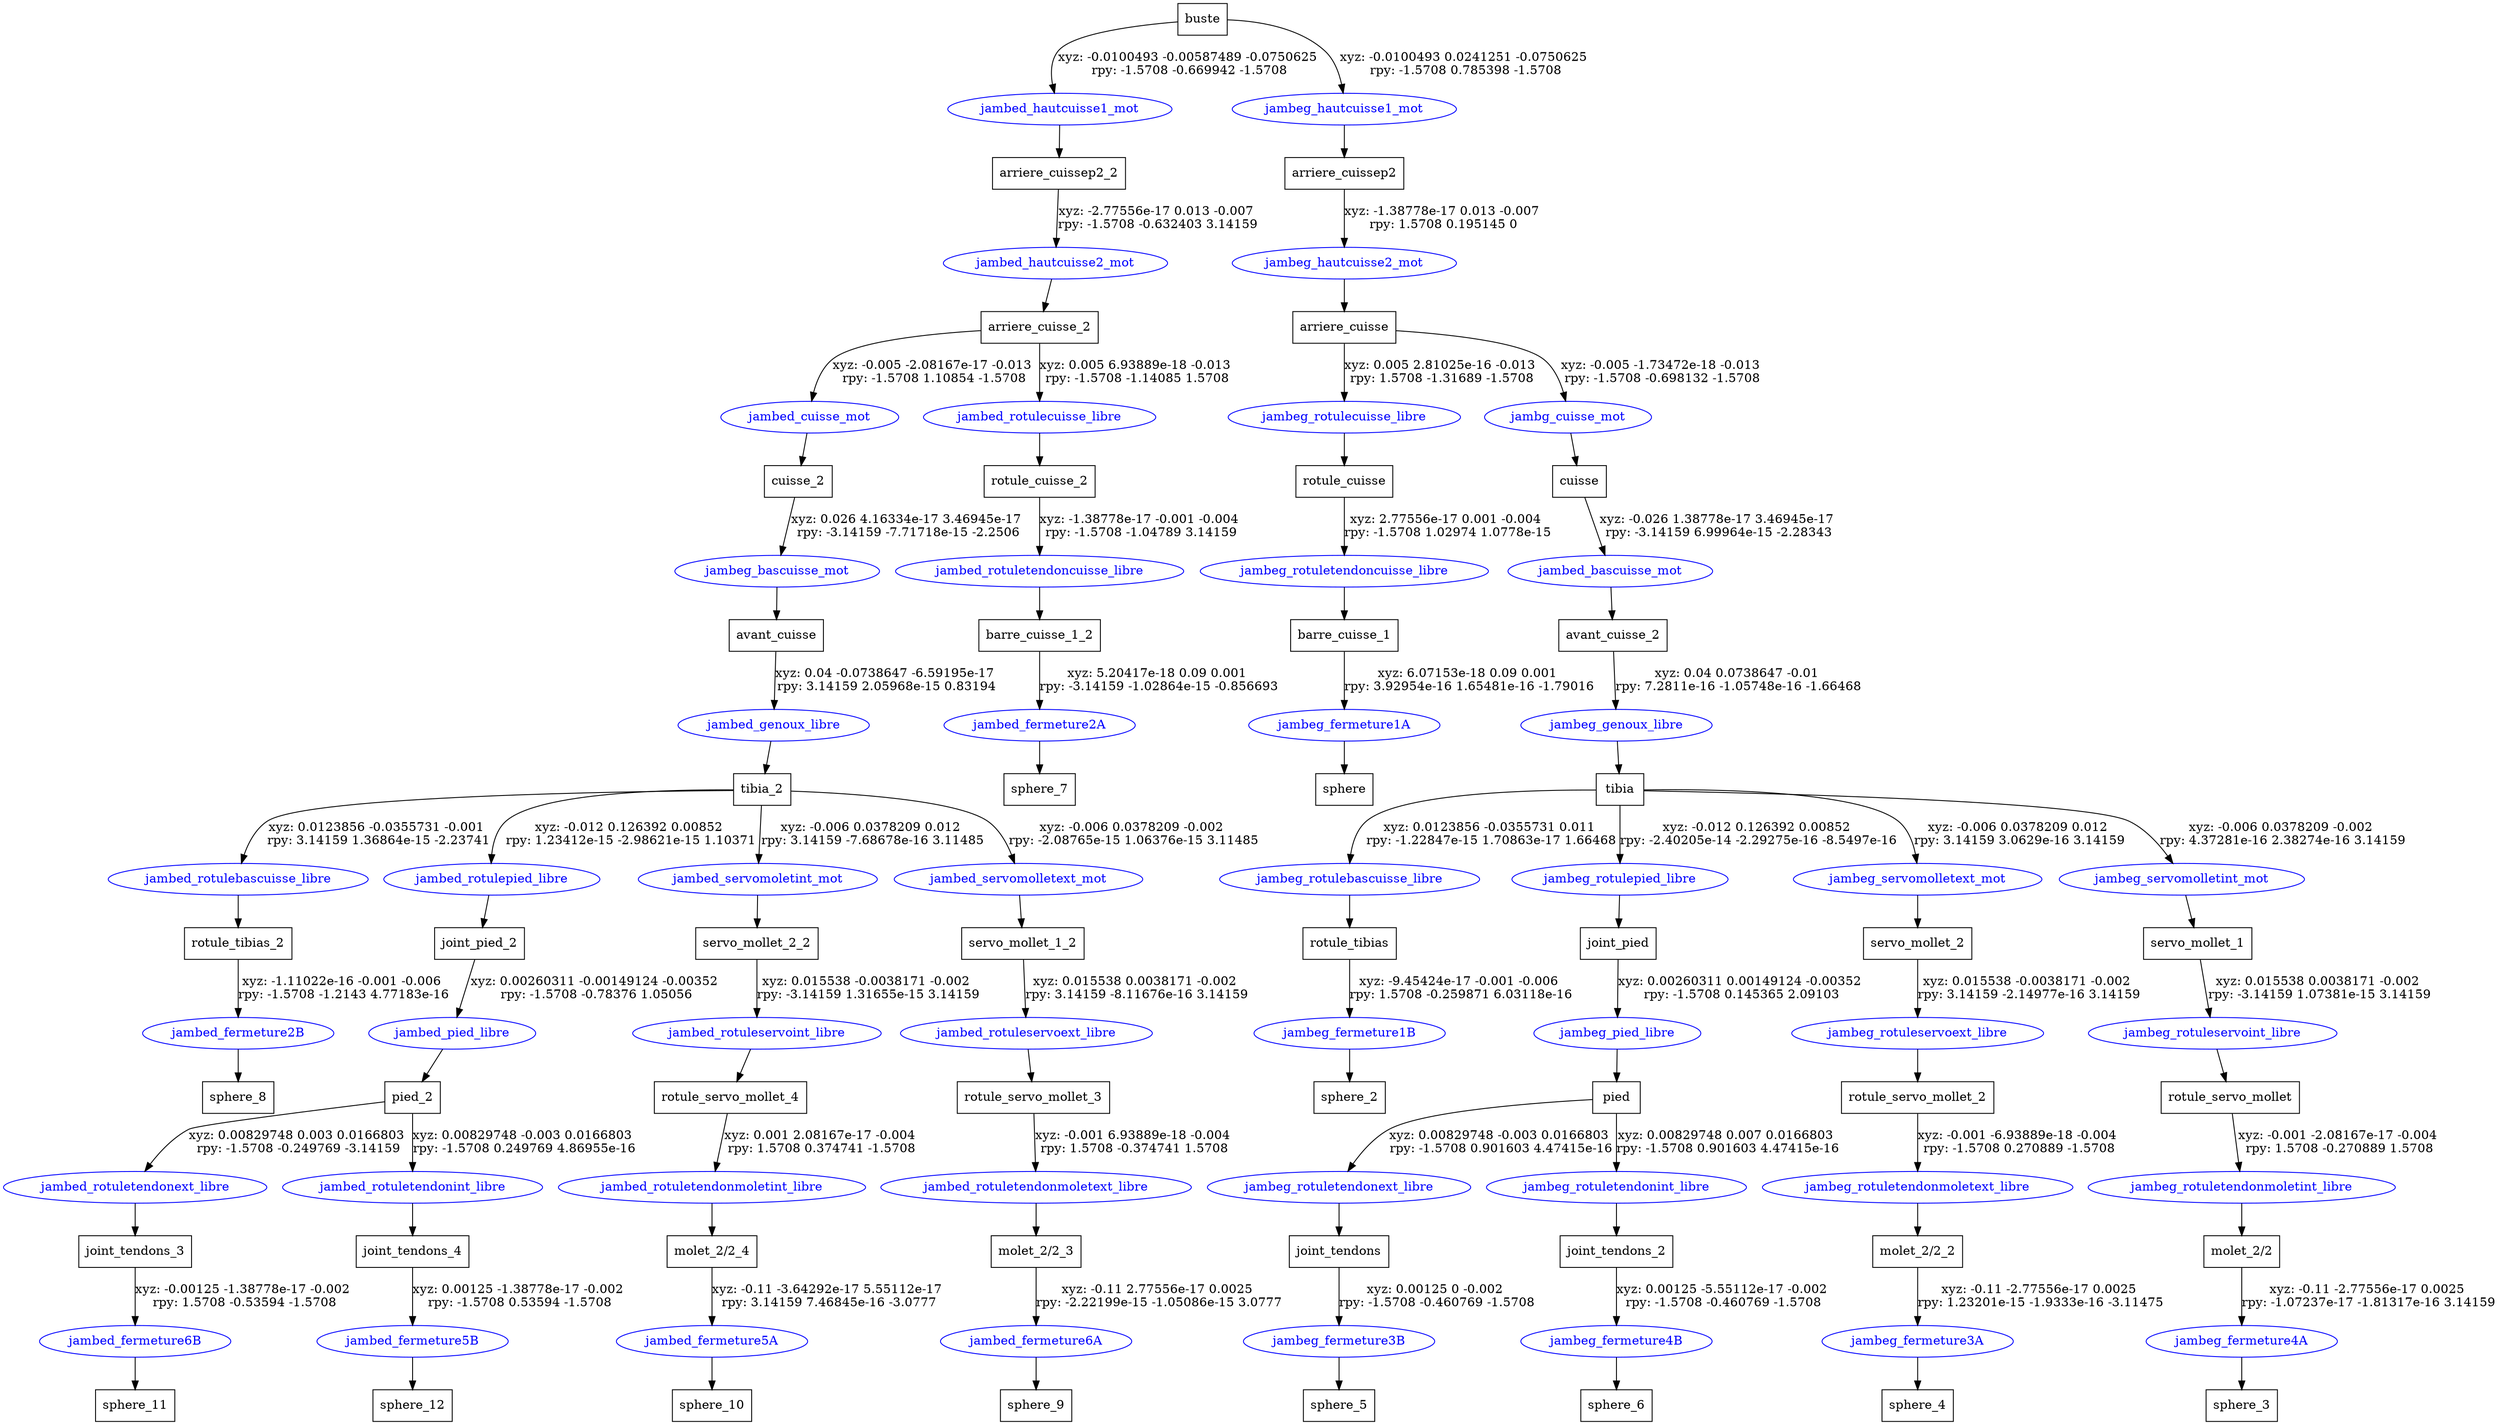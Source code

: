 digraph G {
node [shape=box];
"buste" [label="buste"];
"arriere_cuissep2_2" [label="arriere_cuissep2_2"];
"arriere_cuisse_2" [label="arriere_cuisse_2"];
"cuisse_2" [label="cuisse_2"];
"avant_cuisse" [label="avant_cuisse"];
"tibia_2" [label="tibia_2"];
"rotule_tibias_2" [label="rotule_tibias_2"];
"sphere_8" [label="sphere_8"];
"joint_pied_2" [label="joint_pied_2"];
"pied_2" [label="pied_2"];
"joint_tendons_3" [label="joint_tendons_3"];
"sphere_11" [label="sphere_11"];
"joint_tendons_4" [label="joint_tendons_4"];
"sphere_12" [label="sphere_12"];
"servo_mollet_2_2" [label="servo_mollet_2_2"];
"rotule_servo_mollet_4" [label="rotule_servo_mollet_4"];
"molet_2/2_4" [label="molet_2/2_4"];
"sphere_10" [label="sphere_10"];
"servo_mollet_1_2" [label="servo_mollet_1_2"];
"rotule_servo_mollet_3" [label="rotule_servo_mollet_3"];
"molet_2/2_3" [label="molet_2/2_3"];
"sphere_9" [label="sphere_9"];
"rotule_cuisse_2" [label="rotule_cuisse_2"];
"barre_cuisse_1_2" [label="barre_cuisse_1_2"];
"sphere_7" [label="sphere_7"];
"arriere_cuissep2" [label="arriere_cuissep2"];
"arriere_cuisse" [label="arriere_cuisse"];
"rotule_cuisse" [label="rotule_cuisse"];
"barre_cuisse_1" [label="barre_cuisse_1"];
"sphere" [label="sphere"];
"cuisse" [label="cuisse"];
"avant_cuisse_2" [label="avant_cuisse_2"];
"tibia" [label="tibia"];
"rotule_tibias" [label="rotule_tibias"];
"sphere_2" [label="sphere_2"];
"joint_pied" [label="joint_pied"];
"pied" [label="pied"];
"joint_tendons" [label="joint_tendons"];
"sphere_5" [label="sphere_5"];
"joint_tendons_2" [label="joint_tendons_2"];
"sphere_6" [label="sphere_6"];
"servo_mollet_2" [label="servo_mollet_2"];
"rotule_servo_mollet_2" [label="rotule_servo_mollet_2"];
"molet_2/2_2" [label="molet_2/2_2"];
"sphere_4" [label="sphere_4"];
"servo_mollet_1" [label="servo_mollet_1"];
"rotule_servo_mollet" [label="rotule_servo_mollet"];
"molet_2/2" [label="molet_2/2"];
"sphere_3" [label="sphere_3"];
node [shape=ellipse, color=blue, fontcolor=blue];
"buste" -> "jambed_hautcuisse1_mot" [label="xyz: -0.0100493 -0.00587489 -0.0750625 \nrpy: -1.5708 -0.669942 -1.5708"]
"jambed_hautcuisse1_mot" -> "arriere_cuissep2_2"
"arriere_cuissep2_2" -> "jambed_hautcuisse2_mot" [label="xyz: -2.77556e-17 0.013 -0.007 \nrpy: -1.5708 -0.632403 3.14159"]
"jambed_hautcuisse2_mot" -> "arriere_cuisse_2"
"arriere_cuisse_2" -> "jambed_cuisse_mot" [label="xyz: -0.005 -2.08167e-17 -0.013 \nrpy: -1.5708 1.10854 -1.5708"]
"jambed_cuisse_mot" -> "cuisse_2"
"cuisse_2" -> "jambeg_bascuisse_mot" [label="xyz: 0.026 4.16334e-17 3.46945e-17 \nrpy: -3.14159 -7.71718e-15 -2.2506"]
"jambeg_bascuisse_mot" -> "avant_cuisse"
"avant_cuisse" -> "jambed_genoux_libre" [label="xyz: 0.04 -0.0738647 -6.59195e-17 \nrpy: 3.14159 2.05968e-15 0.83194"]
"jambed_genoux_libre" -> "tibia_2"
"tibia_2" -> "jambed_rotulebascuisse_libre" [label="xyz: 0.0123856 -0.0355731 -0.001 \nrpy: 3.14159 1.36864e-15 -2.23741"]
"jambed_rotulebascuisse_libre" -> "rotule_tibias_2"
"rotule_tibias_2" -> "jambed_fermeture2B" [label="xyz: -1.11022e-16 -0.001 -0.006 \nrpy: -1.5708 -1.2143 4.77183e-16"]
"jambed_fermeture2B" -> "sphere_8"
"tibia_2" -> "jambed_rotulepied_libre" [label="xyz: -0.012 0.126392 0.00852 \nrpy: 1.23412e-15 -2.98621e-15 1.10371"]
"jambed_rotulepied_libre" -> "joint_pied_2"
"joint_pied_2" -> "jambed_pied_libre" [label="xyz: 0.00260311 -0.00149124 -0.00352 \nrpy: -1.5708 -0.78376 1.05056"]
"jambed_pied_libre" -> "pied_2"
"pied_2" -> "jambed_rotuletendonext_libre" [label="xyz: 0.00829748 0.003 0.0166803 \nrpy: -1.5708 -0.249769 -3.14159"]
"jambed_rotuletendonext_libre" -> "joint_tendons_3"
"joint_tendons_3" -> "jambed_fermeture6B" [label="xyz: -0.00125 -1.38778e-17 -0.002 \nrpy: 1.5708 -0.53594 -1.5708"]
"jambed_fermeture6B" -> "sphere_11"
"pied_2" -> "jambed_rotuletendonint_libre" [label="xyz: 0.00829748 -0.003 0.0166803 \nrpy: -1.5708 0.249769 4.86955e-16"]
"jambed_rotuletendonint_libre" -> "joint_tendons_4"
"joint_tendons_4" -> "jambed_fermeture5B" [label="xyz: 0.00125 -1.38778e-17 -0.002 \nrpy: -1.5708 0.53594 -1.5708"]
"jambed_fermeture5B" -> "sphere_12"
"tibia_2" -> "jambed_servomoletint_mot" [label="xyz: -0.006 0.0378209 0.012 \nrpy: 3.14159 -7.68678e-16 3.11485"]
"jambed_servomoletint_mot" -> "servo_mollet_2_2"
"servo_mollet_2_2" -> "jambed_rotuleservoint_libre" [label="xyz: 0.015538 -0.0038171 -0.002 \nrpy: -3.14159 1.31655e-15 3.14159"]
"jambed_rotuleservoint_libre" -> "rotule_servo_mollet_4"
"rotule_servo_mollet_4" -> "jambed_rotuletendonmoletint_libre" [label="xyz: 0.001 2.08167e-17 -0.004 \nrpy: 1.5708 0.374741 -1.5708"]
"jambed_rotuletendonmoletint_libre" -> "molet_2/2_4"
"molet_2/2_4" -> "jambed_fermeture5A" [label="xyz: -0.11 -3.64292e-17 5.55112e-17 \nrpy: 3.14159 7.46845e-16 -3.0777"]
"jambed_fermeture5A" -> "sphere_10"
"tibia_2" -> "jambed_servomolletext_mot" [label="xyz: -0.006 0.0378209 -0.002 \nrpy: -2.08765e-15 1.06376e-15 3.11485"]
"jambed_servomolletext_mot" -> "servo_mollet_1_2"
"servo_mollet_1_2" -> "jambed_rotuleservoext_libre" [label="xyz: 0.015538 0.0038171 -0.002 \nrpy: 3.14159 -8.11676e-16 3.14159"]
"jambed_rotuleservoext_libre" -> "rotule_servo_mollet_3"
"rotule_servo_mollet_3" -> "jambed_rotuletendonmoletext_libre" [label="xyz: -0.001 6.93889e-18 -0.004 \nrpy: 1.5708 -0.374741 1.5708"]
"jambed_rotuletendonmoletext_libre" -> "molet_2/2_3"
"molet_2/2_3" -> "jambed_fermeture6A" [label="xyz: -0.11 2.77556e-17 0.0025 \nrpy: -2.22199e-15 -1.05086e-15 3.0777"]
"jambed_fermeture6A" -> "sphere_9"
"arriere_cuisse_2" -> "jambed_rotulecuisse_libre" [label="xyz: 0.005 6.93889e-18 -0.013 \nrpy: -1.5708 -1.14085 1.5708"]
"jambed_rotulecuisse_libre" -> "rotule_cuisse_2"
"rotule_cuisse_2" -> "jambed_rotuletendoncuisse_libre" [label="xyz: -1.38778e-17 -0.001 -0.004 \nrpy: -1.5708 -1.04789 3.14159"]
"jambed_rotuletendoncuisse_libre" -> "barre_cuisse_1_2"
"barre_cuisse_1_2" -> "jambed_fermeture2A" [label="xyz: 5.20417e-18 0.09 0.001 \nrpy: -3.14159 -1.02864e-15 -0.856693"]
"jambed_fermeture2A" -> "sphere_7"
"buste" -> "jambeg_hautcuisse1_mot" [label="xyz: -0.0100493 0.0241251 -0.0750625 \nrpy: -1.5708 0.785398 -1.5708"]
"jambeg_hautcuisse1_mot" -> "arriere_cuissep2"
"arriere_cuissep2" -> "jambeg_hautcuisse2_mot" [label="xyz: -1.38778e-17 0.013 -0.007 \nrpy: 1.5708 0.195145 0"]
"jambeg_hautcuisse2_mot" -> "arriere_cuisse"
"arriere_cuisse" -> "jambeg_rotulecuisse_libre" [label="xyz: 0.005 2.81025e-16 -0.013 \nrpy: 1.5708 -1.31689 -1.5708"]
"jambeg_rotulecuisse_libre" -> "rotule_cuisse"
"rotule_cuisse" -> "jambeg_rotuletendoncuisse_libre" [label="xyz: 2.77556e-17 0.001 -0.004 \nrpy: -1.5708 1.02974 1.0778e-15"]
"jambeg_rotuletendoncuisse_libre" -> "barre_cuisse_1"
"barre_cuisse_1" -> "jambeg_fermeture1A" [label="xyz: 6.07153e-18 0.09 0.001 \nrpy: 3.92954e-16 1.65481e-16 -1.79016"]
"jambeg_fermeture1A" -> "sphere"
"arriere_cuisse" -> "jambg_cuisse_mot" [label="xyz: -0.005 -1.73472e-18 -0.013 \nrpy: -1.5708 -0.698132 -1.5708"]
"jambg_cuisse_mot" -> "cuisse"
"cuisse" -> "jambed_bascuisse_mot" [label="xyz: -0.026 1.38778e-17 3.46945e-17 \nrpy: -3.14159 6.99964e-15 -2.28343"]
"jambed_bascuisse_mot" -> "avant_cuisse_2"
"avant_cuisse_2" -> "jambeg_genoux_libre" [label="xyz: 0.04 0.0738647 -0.01 \nrpy: 7.2811e-16 -1.05748e-16 -1.66468"]
"jambeg_genoux_libre" -> "tibia"
"tibia" -> "jambeg_rotulebascuisse_libre" [label="xyz: 0.0123856 -0.0355731 0.011 \nrpy: -1.22847e-15 1.70863e-17 1.66468"]
"jambeg_rotulebascuisse_libre" -> "rotule_tibias"
"rotule_tibias" -> "jambeg_fermeture1B" [label="xyz: -9.45424e-17 -0.001 -0.006 \nrpy: 1.5708 -0.259871 6.03118e-16"]
"jambeg_fermeture1B" -> "sphere_2"
"tibia" -> "jambeg_rotulepied_libre" [label="xyz: -0.012 0.126392 0.00852 \nrpy: -2.40205e-14 -2.29275e-16 -8.5497e-16"]
"jambeg_rotulepied_libre" -> "joint_pied"
"joint_pied" -> "jambeg_pied_libre" [label="xyz: 0.00260311 0.00149124 -0.00352 \nrpy: -1.5708 0.145365 2.09103"]
"jambeg_pied_libre" -> "pied"
"pied" -> "jambeg_rotuletendonext_libre" [label="xyz: 0.00829748 -0.003 0.0166803 \nrpy: -1.5708 0.901603 4.47415e-16"]
"jambeg_rotuletendonext_libre" -> "joint_tendons"
"joint_tendons" -> "jambeg_fermeture3B" [label="xyz: 0.00125 0 -0.002 \nrpy: -1.5708 -0.460769 -1.5708"]
"jambeg_fermeture3B" -> "sphere_5"
"pied" -> "jambeg_rotuletendonint_libre" [label="xyz: 0.00829748 0.007 0.0166803 \nrpy: -1.5708 0.901603 4.47415e-16"]
"jambeg_rotuletendonint_libre" -> "joint_tendons_2"
"joint_tendons_2" -> "jambeg_fermeture4B" [label="xyz: 0.00125 -5.55112e-17 -0.002 \nrpy: -1.5708 -0.460769 -1.5708"]
"jambeg_fermeture4B" -> "sphere_6"
"tibia" -> "jambeg_servomolletext_mot" [label="xyz: -0.006 0.0378209 0.012 \nrpy: 3.14159 3.0629e-16 3.14159"]
"jambeg_servomolletext_mot" -> "servo_mollet_2"
"servo_mollet_2" -> "jambeg_rotuleservoext_libre" [label="xyz: 0.015538 -0.0038171 -0.002 \nrpy: 3.14159 -2.14977e-16 3.14159"]
"jambeg_rotuleservoext_libre" -> "rotule_servo_mollet_2"
"rotule_servo_mollet_2" -> "jambeg_rotuletendonmoletext_libre" [label="xyz: -0.001 -6.93889e-18 -0.004 \nrpy: -1.5708 0.270889 -1.5708"]
"jambeg_rotuletendonmoletext_libre" -> "molet_2/2_2"
"molet_2/2_2" -> "jambeg_fermeture3A" [label="xyz: -0.11 -2.77556e-17 0.0025 \nrpy: 1.23201e-15 -1.9333e-16 -3.11475"]
"jambeg_fermeture3A" -> "sphere_4"
"tibia" -> "jambeg_servomolletint_mot" [label="xyz: -0.006 0.0378209 -0.002 \nrpy: 4.37281e-16 2.38274e-16 3.14159"]
"jambeg_servomolletint_mot" -> "servo_mollet_1"
"servo_mollet_1" -> "jambeg_rotuleservoint_libre" [label="xyz: 0.015538 0.0038171 -0.002 \nrpy: -3.14159 1.07381e-15 3.14159"]
"jambeg_rotuleservoint_libre" -> "rotule_servo_mollet"
"rotule_servo_mollet" -> "jambeg_rotuletendonmoletint_libre" [label="xyz: -0.001 -2.08167e-17 -0.004 \nrpy: 1.5708 -0.270889 1.5708"]
"jambeg_rotuletendonmoletint_libre" -> "molet_2/2"
"molet_2/2" -> "jambeg_fermeture4A" [label="xyz: -0.11 -2.77556e-17 0.0025 \nrpy: -1.07237e-17 -1.81317e-16 3.14159"]
"jambeg_fermeture4A" -> "sphere_3"
}
